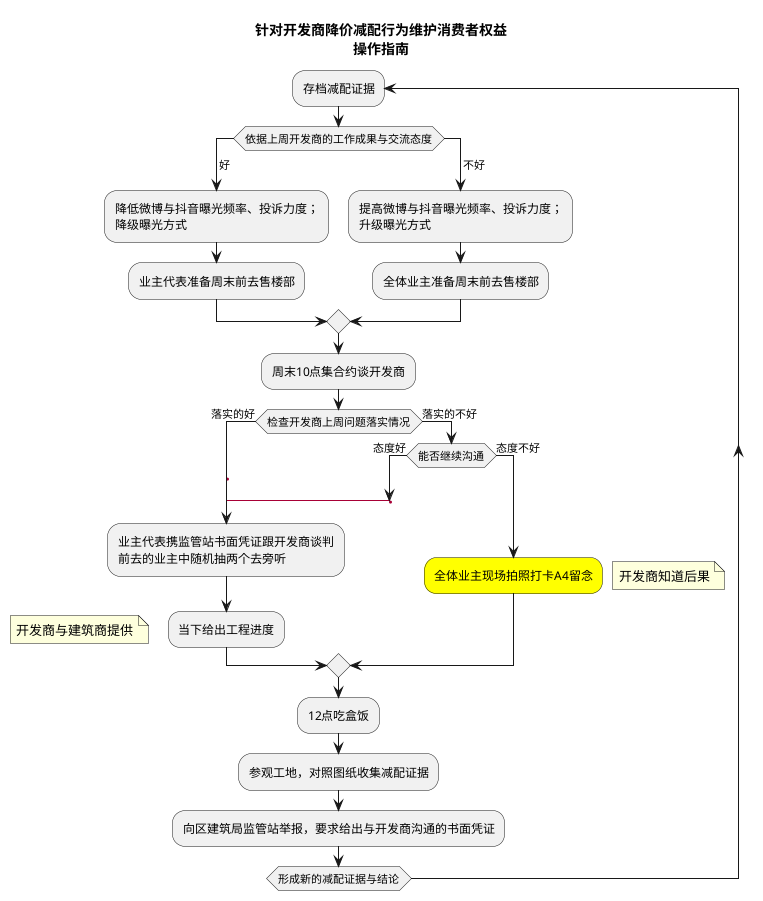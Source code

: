 @startuml
title 针对开发商降价减配行为维护消费者权益\n操作指南
repeat :存档减配证据
switch (依据上周开发商的工作成果与交流态度)
case ( 好 )
  :降低微博与抖音曝光频率、投诉力度；\n降级曝光方式;
  :业主代表准备周末前去售楼部;
case ( 不好 )
  :提高微博与抖音曝光频率、投诉力度；\n升级曝光方式;
  :全体业主准备周末前去售楼部;
endswitch
:周末10点集合约谈开发商;
  if (检查开发商上周问题落实情况) then (落实的好)
      label sp_lab
      label sp_lab1
      label sp_lab
      :业主代表携监管站书面凭证跟开发商谈判\n前去的业主中随机抽两个去旁听;
      :当下给出工程进度;
      floating note left: 开发商与建筑商提供
  else (落实的不好)
    if (能否继续沟通) then (态度好)
    label sp_lab
    goto sp_lab1
'    :继续协商;
'    :当下给出工程进度;
    else (态度不好)
    label sp_lab3
    label sp_lab4
    label sp_lab5
    #YELLOW :全体业主现场拍照打卡A4留念;
    floating note right: 开发商知道后果
    endif
  endif
    :12点吃盒饭;
    :参观工地，对照图纸收集减配证据;
    :向区建筑局监管站举报，要求给出与开发商沟通的书面凭证;
repeat while (形成新的减配证据与结论)
@enduml
